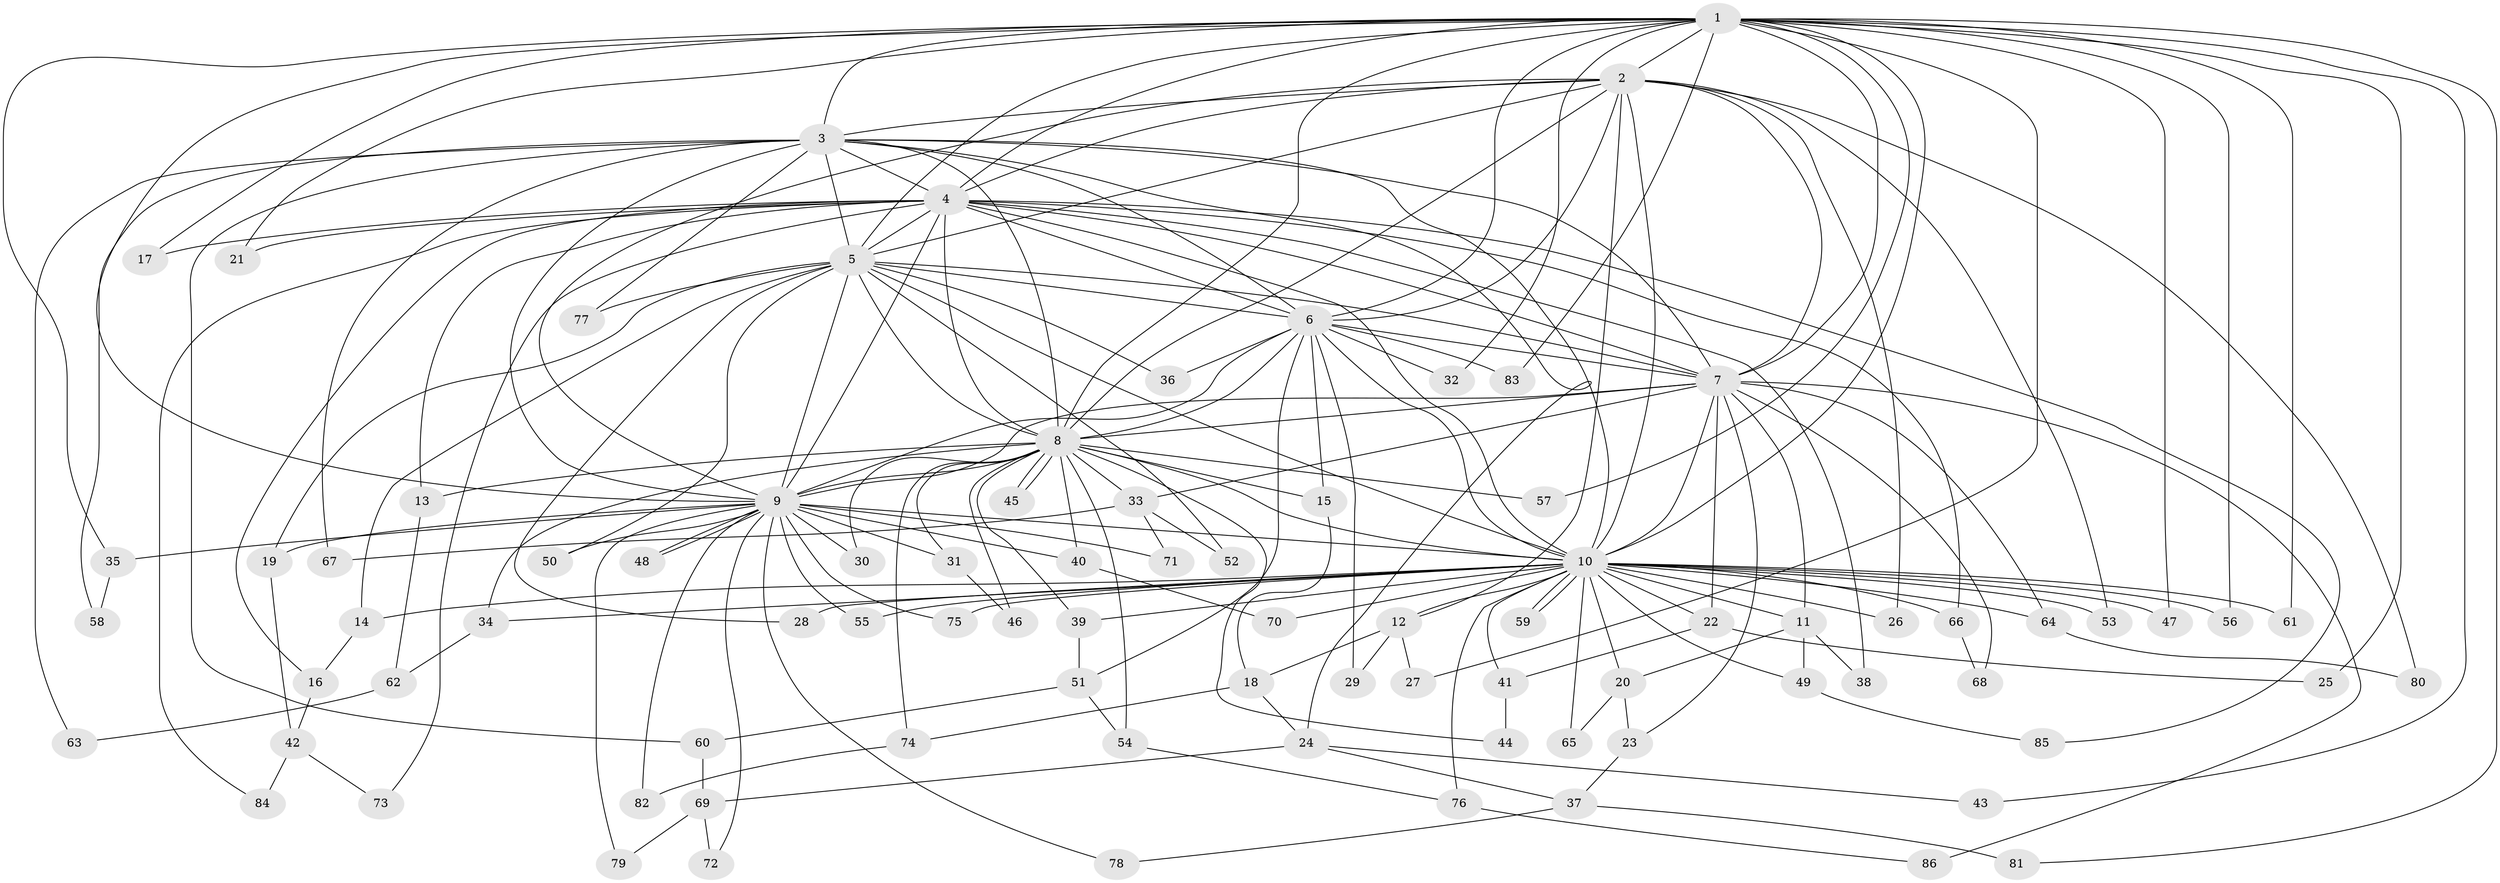 // coarse degree distribution, {11: 0.027777777777777776, 21: 0.027777777777777776, 12: 0.027777777777777776, 13: 0.05555555555555555, 9: 0.05555555555555555, 15: 0.027777777777777776, 18: 0.027777777777777776, 5: 0.1111111111111111, 4: 0.1388888888888889, 1: 0.1111111111111111, 2: 0.3055555555555556, 3: 0.08333333333333333}
// Generated by graph-tools (version 1.1) at 2025/49/03/04/25 22:49:26]
// undirected, 86 vertices, 197 edges
graph export_dot {
  node [color=gray90,style=filled];
  1;
  2;
  3;
  4;
  5;
  6;
  7;
  8;
  9;
  10;
  11;
  12;
  13;
  14;
  15;
  16;
  17;
  18;
  19;
  20;
  21;
  22;
  23;
  24;
  25;
  26;
  27;
  28;
  29;
  30;
  31;
  32;
  33;
  34;
  35;
  36;
  37;
  38;
  39;
  40;
  41;
  42;
  43;
  44;
  45;
  46;
  47;
  48;
  49;
  50;
  51;
  52;
  53;
  54;
  55;
  56;
  57;
  58;
  59;
  60;
  61;
  62;
  63;
  64;
  65;
  66;
  67;
  68;
  69;
  70;
  71;
  72;
  73;
  74;
  75;
  76;
  77;
  78;
  79;
  80;
  81;
  82;
  83;
  84;
  85;
  86;
  1 -- 2;
  1 -- 3;
  1 -- 4;
  1 -- 5;
  1 -- 6;
  1 -- 7;
  1 -- 8;
  1 -- 9;
  1 -- 10;
  1 -- 17;
  1 -- 21;
  1 -- 25;
  1 -- 27;
  1 -- 32;
  1 -- 35;
  1 -- 43;
  1 -- 47;
  1 -- 56;
  1 -- 57;
  1 -- 61;
  1 -- 81;
  1 -- 83;
  2 -- 3;
  2 -- 4;
  2 -- 5;
  2 -- 6;
  2 -- 7;
  2 -- 8;
  2 -- 9;
  2 -- 10;
  2 -- 12;
  2 -- 26;
  2 -- 53;
  2 -- 80;
  3 -- 4;
  3 -- 5;
  3 -- 6;
  3 -- 7;
  3 -- 8;
  3 -- 9;
  3 -- 10;
  3 -- 24;
  3 -- 58;
  3 -- 60;
  3 -- 63;
  3 -- 67;
  3 -- 77;
  4 -- 5;
  4 -- 6;
  4 -- 7;
  4 -- 8;
  4 -- 9;
  4 -- 10;
  4 -- 13;
  4 -- 16;
  4 -- 17;
  4 -- 21;
  4 -- 38;
  4 -- 66;
  4 -- 73;
  4 -- 84;
  4 -- 85;
  5 -- 6;
  5 -- 7;
  5 -- 8;
  5 -- 9;
  5 -- 10;
  5 -- 14;
  5 -- 19;
  5 -- 28;
  5 -- 36;
  5 -- 50;
  5 -- 52;
  5 -- 77;
  6 -- 7;
  6 -- 8;
  6 -- 9;
  6 -- 10;
  6 -- 15;
  6 -- 29;
  6 -- 32;
  6 -- 36;
  6 -- 51;
  6 -- 83;
  7 -- 8;
  7 -- 9;
  7 -- 10;
  7 -- 11;
  7 -- 22;
  7 -- 23;
  7 -- 33;
  7 -- 64;
  7 -- 68;
  7 -- 86;
  8 -- 9;
  8 -- 10;
  8 -- 13;
  8 -- 15;
  8 -- 30;
  8 -- 31;
  8 -- 33;
  8 -- 34;
  8 -- 39;
  8 -- 40;
  8 -- 44;
  8 -- 45;
  8 -- 45;
  8 -- 46;
  8 -- 54;
  8 -- 57;
  8 -- 74;
  9 -- 10;
  9 -- 19;
  9 -- 30;
  9 -- 31;
  9 -- 35;
  9 -- 40;
  9 -- 48;
  9 -- 48;
  9 -- 50;
  9 -- 55;
  9 -- 71;
  9 -- 72;
  9 -- 75;
  9 -- 78;
  9 -- 79;
  9 -- 82;
  10 -- 11;
  10 -- 12;
  10 -- 14;
  10 -- 20;
  10 -- 22;
  10 -- 26;
  10 -- 28;
  10 -- 34;
  10 -- 39;
  10 -- 41;
  10 -- 47;
  10 -- 49;
  10 -- 53;
  10 -- 55;
  10 -- 56;
  10 -- 59;
  10 -- 59;
  10 -- 61;
  10 -- 64;
  10 -- 65;
  10 -- 66;
  10 -- 70;
  10 -- 75;
  10 -- 76;
  11 -- 20;
  11 -- 38;
  11 -- 49;
  12 -- 18;
  12 -- 27;
  12 -- 29;
  13 -- 62;
  14 -- 16;
  15 -- 18;
  16 -- 42;
  18 -- 24;
  18 -- 74;
  19 -- 42;
  20 -- 23;
  20 -- 65;
  22 -- 25;
  22 -- 41;
  23 -- 37;
  24 -- 37;
  24 -- 43;
  24 -- 69;
  31 -- 46;
  33 -- 52;
  33 -- 67;
  33 -- 71;
  34 -- 62;
  35 -- 58;
  37 -- 78;
  37 -- 81;
  39 -- 51;
  40 -- 70;
  41 -- 44;
  42 -- 73;
  42 -- 84;
  49 -- 85;
  51 -- 54;
  51 -- 60;
  54 -- 76;
  60 -- 69;
  62 -- 63;
  64 -- 80;
  66 -- 68;
  69 -- 72;
  69 -- 79;
  74 -- 82;
  76 -- 86;
}
